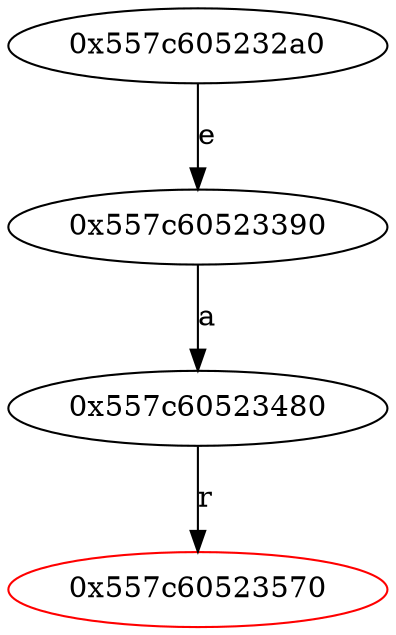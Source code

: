 digraph TrieInsert {
"0x557c605232a0" -> {"0x557c60523390"} [label="e"]
"0x557c60523390" -> {"0x557c60523480"} [label="a"]
"0x557c60523480" -> {"0x557c60523570"} [label="r"]
"0x557c60523570" [color=red]
}

